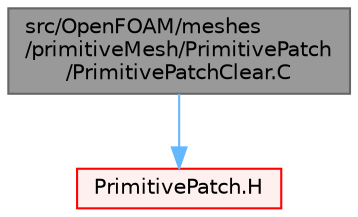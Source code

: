 digraph "src/OpenFOAM/meshes/primitiveMesh/PrimitivePatch/PrimitivePatchClear.C"
{
 // LATEX_PDF_SIZE
  bgcolor="transparent";
  edge [fontname=Helvetica,fontsize=10,labelfontname=Helvetica,labelfontsize=10];
  node [fontname=Helvetica,fontsize=10,shape=box,height=0.2,width=0.4];
  Node1 [id="Node000001",label="src/OpenFOAM/meshes\l/primitiveMesh/PrimitivePatch\l/PrimitivePatchClear.C",height=0.2,width=0.4,color="gray40", fillcolor="grey60", style="filled", fontcolor="black",tooltip=" "];
  Node1 -> Node2 [id="edge1_Node000001_Node000002",color="steelblue1",style="solid",tooltip=" "];
  Node2 [id="Node000002",label="PrimitivePatch.H",height=0.2,width=0.4,color="red", fillcolor="#FFF0F0", style="filled",URL="$PrimitivePatch_8H.html",tooltip=" "];
}

